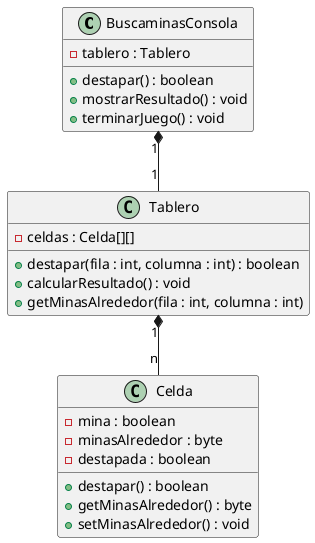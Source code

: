 @startuml
class BuscaminasConsola {
    -tablero : Tablero

    +destapar() : boolean
    +mostrarResultado() : void
    +terminarJuego() : void
}

class Tablero {
    -celdas : Celda[][]

    +destapar(fila : int, columna : int) : boolean
    +calcularResultado() : void
    +getMinasAlrededor(fila : int, columna : int)
}

class Celda {
    -mina : boolean
    -minasAlrededor : byte
    -destapada : boolean

    +destapar() : boolean
    +getMinasAlrededor() : byte
    +setMinasAlrededor() : void
}

Tablero "1" *-- "n" Celda
BuscaminasConsola "1" *-- "1" Tablero

@enduml